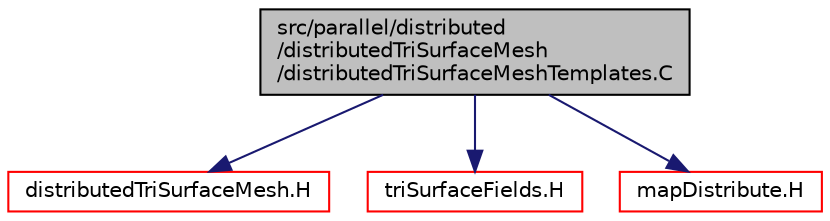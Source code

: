 digraph "src/parallel/distributed/distributedTriSurfaceMesh/distributedTriSurfaceMeshTemplates.C"
{
  bgcolor="transparent";
  edge [fontname="Helvetica",fontsize="10",labelfontname="Helvetica",labelfontsize="10"];
  node [fontname="Helvetica",fontsize="10",shape=record];
  Node0 [label="src/parallel/distributed\l/distributedTriSurfaceMesh\l/distributedTriSurfaceMeshTemplates.C",height=0.2,width=0.4,color="black", fillcolor="grey75", style="filled", fontcolor="black"];
  Node0 -> Node1 [color="midnightblue",fontsize="10",style="solid",fontname="Helvetica"];
  Node1 [label="distributedTriSurfaceMesh.H",height=0.2,width=0.4,color="red",URL="$a13949.html"];
  Node0 -> Node235 [color="midnightblue",fontsize="10",style="solid",fontname="Helvetica"];
  Node235 [label="triSurfaceFields.H",height=0.2,width=0.4,color="red",URL="$a17534.html",tooltip="Fields for triSurface. "];
  Node0 -> Node261 [color="midnightblue",fontsize="10",style="solid",fontname="Helvetica"];
  Node261 [label="mapDistribute.H",height=0.2,width=0.4,color="red",URL="$a12335.html"];
}
